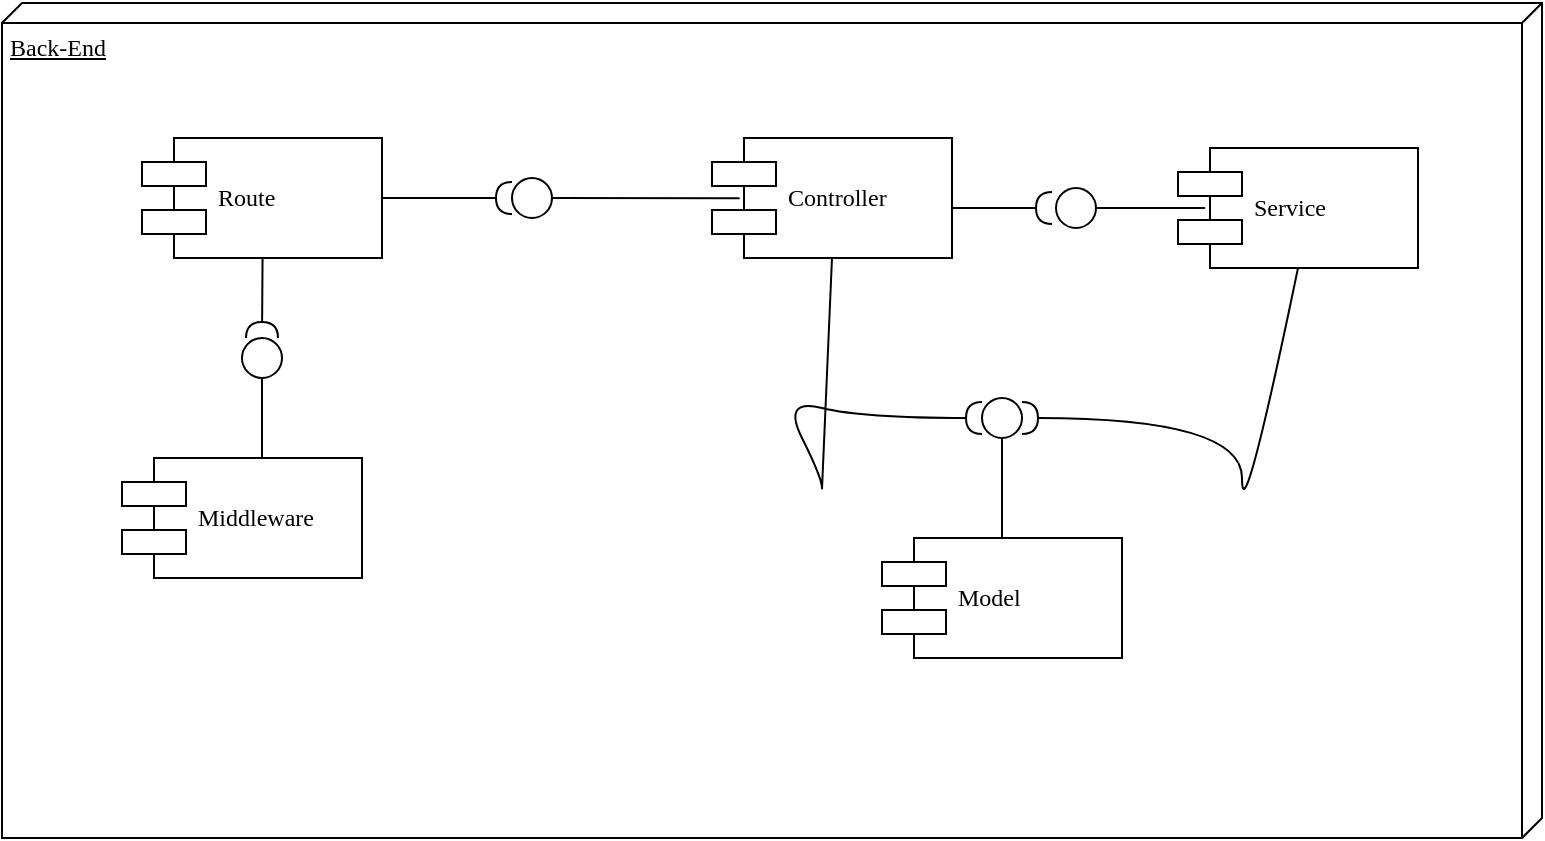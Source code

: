 <mxfile version="24.4.6" type="device">
  <diagram name="Page-1" id="5f0bae14-7c28-e335-631c-24af17079c00">
    <mxGraphModel dx="1276" dy="606" grid="1" gridSize="10" guides="1" tooltips="1" connect="1" arrows="1" fold="1" page="1" pageScale="1" pageWidth="1100" pageHeight="850" background="none" math="0" shadow="0">
      <root>
        <mxCell id="0" />
        <mxCell id="1" parent="0" />
        <mxCell id="39150e848f15840c-2" value="Back-End" style="verticalAlign=top;align=left;spacingTop=8;spacingLeft=2;spacingRight=12;shape=cube;size=10;direction=south;fontStyle=4;html=1;rounded=0;shadow=0;comic=0;labelBackgroundColor=none;strokeWidth=1;fontFamily=Verdana;fontSize=12" parent="1" vertex="1">
          <mxGeometry x="180" y="52.5" width="770" height="417.5" as="geometry" />
        </mxCell>
        <mxCell id="39150e848f15840c-5" value="Controller" style="shape=component;align=left;spacingLeft=36;rounded=0;shadow=0;comic=0;labelBackgroundColor=none;strokeWidth=1;fontFamily=Verdana;fontSize=12;html=1;" parent="1" vertex="1">
          <mxGeometry x="535" y="120" width="120" height="60" as="geometry" />
        </mxCell>
        <mxCell id="39150e848f15840c-7" value="Route" style="shape=component;align=left;spacingLeft=36;rounded=0;shadow=0;comic=0;labelBackgroundColor=none;strokeWidth=1;fontFamily=Verdana;fontSize=12;html=1;" parent="1" vertex="1">
          <mxGeometry x="250" y="120" width="120" height="60" as="geometry" />
        </mxCell>
        <mxCell id="jV9LUKKD4o7k5MK8Pzt6-2" value="" style="rounded=0;orthogonalLoop=1;jettySize=auto;html=1;endArrow=halfCircle;endFill=0;endSize=6;strokeWidth=1;sketch=0;fontSize=12;curved=1;" edge="1" target="jV9LUKKD4o7k5MK8Pzt6-3" parent="1" source="39150e848f15840c-7">
          <mxGeometry relative="1" as="geometry">
            <mxPoint x="125" y="345" as="sourcePoint" />
          </mxGeometry>
        </mxCell>
        <mxCell id="jV9LUKKD4o7k5MK8Pzt6-3" value="" style="ellipse;whiteSpace=wrap;html=1;align=center;aspect=fixed;fillColor=none;strokeColor=none;resizable=0;perimeter=centerPerimeter;rotatable=0;allowArrows=0;points=[];outlineConnect=1;" vertex="1" parent="1">
          <mxGeometry x="430" y="145" width="10" height="10" as="geometry" />
        </mxCell>
        <mxCell id="jV9LUKKD4o7k5MK8Pzt6-7" value="" style="ellipse;whiteSpace=wrap;html=1;rounded=0;shadow=0;comic=0;labelBackgroundColor=none;strokeWidth=1;fontFamily=Verdana;fontSize=12;align=center;" vertex="1" parent="1">
          <mxGeometry x="435" y="140" width="20" height="20" as="geometry" />
        </mxCell>
        <mxCell id="jV9LUKKD4o7k5MK8Pzt6-10" value="" style="endArrow=none;html=1;rounded=0;exitX=1;exitY=0.5;exitDx=0;exitDy=0;entryX=0.115;entryY=0.503;entryDx=0;entryDy=0;entryPerimeter=0;" edge="1" parent="1" target="39150e848f15840c-5">
          <mxGeometry width="50" height="50" relative="1" as="geometry">
            <mxPoint x="455" y="150" as="sourcePoint" />
            <mxPoint x="532.64" y="149.4" as="targetPoint" />
          </mxGeometry>
        </mxCell>
        <mxCell id="jV9LUKKD4o7k5MK8Pzt6-11" value="Middleware" style="shape=component;align=left;spacingLeft=36;rounded=0;shadow=0;comic=0;labelBackgroundColor=none;strokeWidth=1;fontFamily=Verdana;fontSize=12;html=1;" vertex="1" parent="1">
          <mxGeometry x="240" y="280" width="120" height="60" as="geometry" />
        </mxCell>
        <mxCell id="jV9LUKKD4o7k5MK8Pzt6-13" value="" style="rounded=0;orthogonalLoop=1;jettySize=auto;html=1;endArrow=halfCircle;endFill=0;endSize=6;strokeWidth=1;sketch=0;fontSize=12;curved=1;entryX=0.5;entryY=0;entryDx=0;entryDy=0;" edge="1" parent="1" target="jV9LUKKD4o7k5MK8Pzt6-14">
          <mxGeometry relative="1" as="geometry">
            <mxPoint x="310.286" y="180" as="sourcePoint" />
            <mxPoint x="316" y="220" as="targetPoint" />
          </mxGeometry>
        </mxCell>
        <mxCell id="jV9LUKKD4o7k5MK8Pzt6-14" value="" style="ellipse;whiteSpace=wrap;html=1;rounded=0;shadow=0;comic=0;labelBackgroundColor=none;strokeWidth=1;fontFamily=Verdana;fontSize=12;align=center;" vertex="1" parent="1">
          <mxGeometry x="300" y="220" width="20" height="20" as="geometry" />
        </mxCell>
        <mxCell id="jV9LUKKD4o7k5MK8Pzt6-17" value="" style="endArrow=none;html=1;rounded=0;entryX=0.5;entryY=1;entryDx=0;entryDy=0;" edge="1" parent="1">
          <mxGeometry width="50" height="50" relative="1" as="geometry">
            <mxPoint x="310" y="280" as="sourcePoint" />
            <mxPoint x="310" y="240" as="targetPoint" />
          </mxGeometry>
        </mxCell>
        <mxCell id="jV9LUKKD4o7k5MK8Pzt6-18" value="Service" style="shape=component;align=left;spacingLeft=36;rounded=0;shadow=0;comic=0;labelBackgroundColor=none;strokeWidth=1;fontFamily=Verdana;fontSize=12;html=1;" vertex="1" parent="1">
          <mxGeometry x="768" y="125" width="120" height="60" as="geometry" />
        </mxCell>
        <mxCell id="jV9LUKKD4o7k5MK8Pzt6-19" value="Model" style="shape=component;align=left;spacingLeft=36;rounded=0;shadow=0;comic=0;labelBackgroundColor=none;strokeWidth=1;fontFamily=Verdana;fontSize=12;html=1;" vertex="1" parent="1">
          <mxGeometry x="620" y="320" width="120" height="60" as="geometry" />
        </mxCell>
        <mxCell id="jV9LUKKD4o7k5MK8Pzt6-21" value="" style="ellipse;whiteSpace=wrap;html=1;rounded=0;shadow=0;comic=0;labelBackgroundColor=none;strokeWidth=1;fontFamily=Verdana;fontSize=12;align=center;" vertex="1" parent="1">
          <mxGeometry x="670" y="250" width="20" height="20" as="geometry" />
        </mxCell>
        <mxCell id="jV9LUKKD4o7k5MK8Pzt6-22" value="" style="ellipse;whiteSpace=wrap;html=1;rounded=0;shadow=0;comic=0;labelBackgroundColor=none;strokeWidth=1;fontFamily=Verdana;fontSize=12;align=center;" vertex="1" parent="1">
          <mxGeometry x="707" y="145" width="20" height="20" as="geometry" />
        </mxCell>
        <mxCell id="jV9LUKKD4o7k5MK8Pzt6-24" value="" style="rounded=0;orthogonalLoop=1;jettySize=auto;html=1;endArrow=halfCircle;endFill=0;endSize=6;strokeWidth=1;sketch=0;fontSize=12;curved=1;" edge="1" parent="1">
          <mxGeometry relative="1" as="geometry">
            <mxPoint x="655" y="155" as="sourcePoint" />
            <mxPoint x="705" y="155" as="targetPoint" />
          </mxGeometry>
        </mxCell>
        <mxCell id="jV9LUKKD4o7k5MK8Pzt6-25" value="" style="endArrow=none;html=1;rounded=0;entryX=0.113;entryY=0.5;entryDx=0;entryDy=0;entryPerimeter=0;exitX=1;exitY=0.5;exitDx=0;exitDy=0;" edge="1" parent="1" source="jV9LUKKD4o7k5MK8Pzt6-22" target="jV9LUKKD4o7k5MK8Pzt6-18">
          <mxGeometry width="50" height="50" relative="1" as="geometry">
            <mxPoint x="730" y="158" as="sourcePoint" />
            <mxPoint x="757" y="145" as="targetPoint" />
          </mxGeometry>
        </mxCell>
        <mxCell id="jV9LUKKD4o7k5MK8Pzt6-27" value="" style="endArrow=none;html=1;rounded=0;exitX=0.5;exitY=0;exitDx=0;exitDy=0;" edge="1" parent="1" source="jV9LUKKD4o7k5MK8Pzt6-19">
          <mxGeometry width="50" height="50" relative="1" as="geometry">
            <mxPoint x="630" y="320" as="sourcePoint" />
            <mxPoint x="680" y="270" as="targetPoint" />
          </mxGeometry>
        </mxCell>
        <mxCell id="jV9LUKKD4o7k5MK8Pzt6-28" value="" style="rounded=0;orthogonalLoop=1;jettySize=auto;html=1;endArrow=halfCircle;endFill=0;endSize=6;strokeWidth=1;sketch=0;fontSize=12;curved=1;exitX=0.5;exitY=1;exitDx=0;exitDy=0;entryX=0;entryY=0.5;entryDx=0;entryDy=0;" edge="1" parent="1" source="39150e848f15840c-5" target="jV9LUKKD4o7k5MK8Pzt6-21">
          <mxGeometry relative="1" as="geometry">
            <mxPoint x="620" y="259.5" as="sourcePoint" />
            <mxPoint x="670" y="259.5" as="targetPoint" />
            <Array as="points">
              <mxPoint x="590" y="300" />
              <mxPoint x="590" y="290" />
              <mxPoint x="570" y="250" />
              <mxPoint x="610" y="260" />
            </Array>
          </mxGeometry>
        </mxCell>
        <mxCell id="jV9LUKKD4o7k5MK8Pzt6-29" value="" style="rounded=0;orthogonalLoop=1;jettySize=auto;html=1;endArrow=halfCircle;endFill=0;endSize=6;strokeWidth=1;sketch=0;fontSize=12;curved=1;exitX=0.5;exitY=1;exitDx=0;exitDy=0;entryX=1;entryY=0.5;entryDx=0;entryDy=0;" edge="1" parent="1" source="jV9LUKKD4o7k5MK8Pzt6-18" target="jV9LUKKD4o7k5MK8Pzt6-21">
          <mxGeometry relative="1" as="geometry">
            <mxPoint x="665" y="165" as="sourcePoint" />
            <mxPoint x="715" y="165" as="targetPoint" />
            <Array as="points">
              <mxPoint x="800" y="320" />
              <mxPoint x="800" y="260" />
            </Array>
          </mxGeometry>
        </mxCell>
      </root>
    </mxGraphModel>
  </diagram>
</mxfile>

